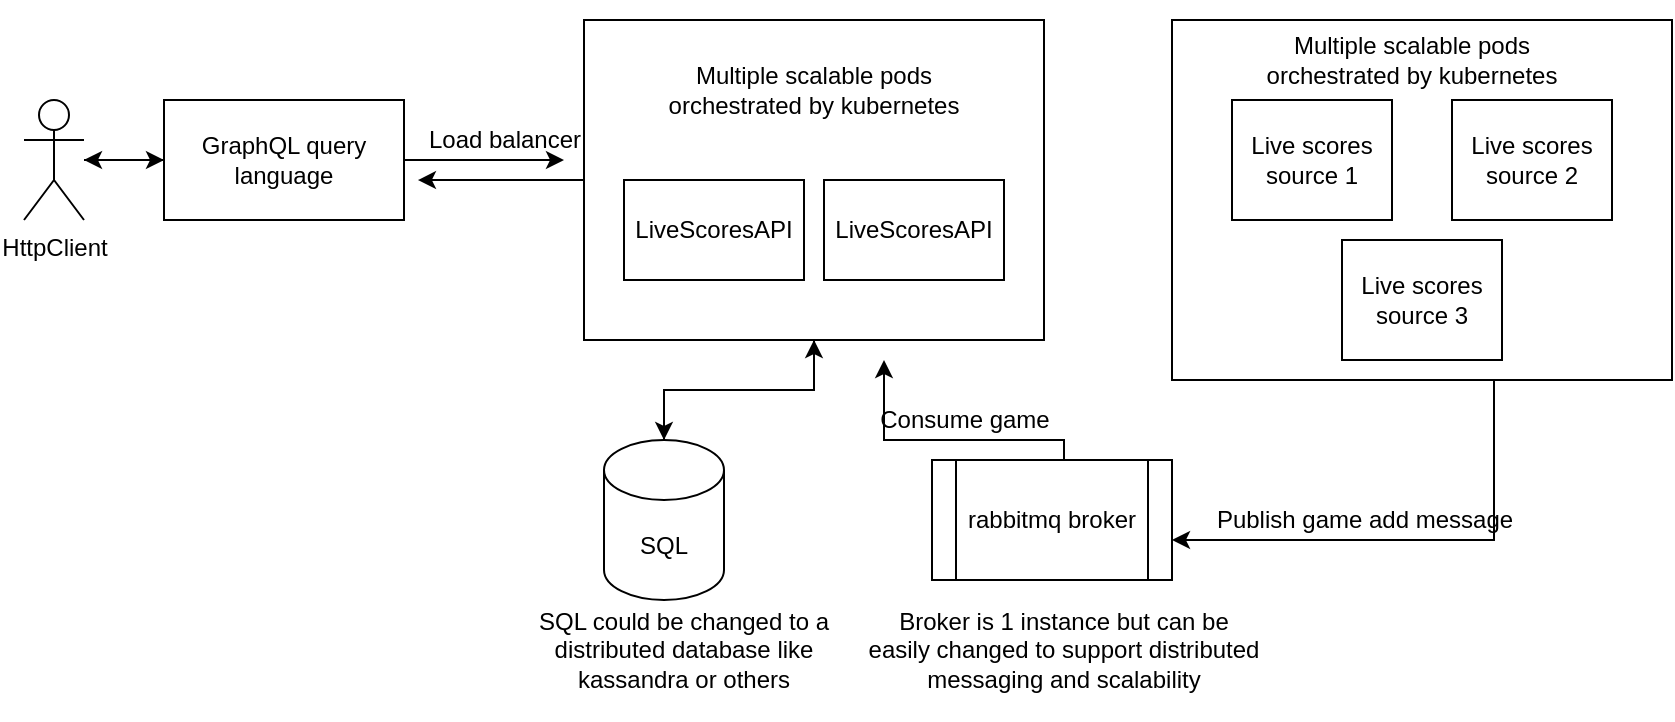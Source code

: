 <mxfile version="13.9.2" type="device"><diagram id="-kEIdzbKWNWX2Me0B34b" name="Page-1"><mxGraphModel dx="782" dy="478" grid="1" gridSize="10" guides="1" tooltips="1" connect="1" arrows="1" fold="1" page="1" pageScale="1" pageWidth="827" pageHeight="1169" math="0" shadow="0"><root><mxCell id="0"/><mxCell id="1" parent="0"/><mxCell id="_pL0v1sT78PQcP-zcMw8-20" style="edgeStyle=orthogonalEdgeStyle;rounded=0;orthogonalLoop=1;jettySize=auto;html=1;entryX=0.5;entryY=0;entryDx=0;entryDy=0;entryPerimeter=0;" edge="1" parent="1" source="_pL0v1sT78PQcP-zcMw8-1" target="_pL0v1sT78PQcP-zcMw8-2"><mxGeometry relative="1" as="geometry"/></mxCell><mxCell id="_pL0v1sT78PQcP-zcMw8-54" style="edgeStyle=orthogonalEdgeStyle;rounded=0;orthogonalLoop=1;jettySize=auto;html=1;entryX=1.058;entryY=0.667;entryDx=0;entryDy=0;entryPerimeter=0;" edge="1" parent="1" source="_pL0v1sT78PQcP-zcMw8-1" target="_pL0v1sT78PQcP-zcMw8-48"><mxGeometry relative="1" as="geometry"/></mxCell><mxCell id="_pL0v1sT78PQcP-zcMw8-1" value="" style="rounded=0;whiteSpace=wrap;html=1;" vertex="1" parent="1"><mxGeometry x="330" y="270" width="230" height="160" as="geometry"/></mxCell><mxCell id="_pL0v1sT78PQcP-zcMw8-25" style="edgeStyle=orthogonalEdgeStyle;rounded=0;orthogonalLoop=1;jettySize=auto;html=1;entryX=0.5;entryY=1;entryDx=0;entryDy=0;" edge="1" parent="1" source="_pL0v1sT78PQcP-zcMw8-2" target="_pL0v1sT78PQcP-zcMw8-1"><mxGeometry relative="1" as="geometry"/></mxCell><mxCell id="_pL0v1sT78PQcP-zcMw8-2" value="SQL" style="shape=cylinder3;whiteSpace=wrap;html=1;boundedLbl=1;backgroundOutline=1;size=15;" vertex="1" parent="1"><mxGeometry x="340" y="480" width="60" height="80" as="geometry"/></mxCell><mxCell id="_pL0v1sT78PQcP-zcMw8-8" style="edgeStyle=orthogonalEdgeStyle;rounded=0;orthogonalLoop=1;jettySize=auto;html=1;" edge="1" parent="1" source="_pL0v1sT78PQcP-zcMw8-3"><mxGeometry relative="1" as="geometry"><mxPoint x="624" y="530" as="targetPoint"/><Array as="points"><mxPoint x="785" y="530"/></Array></mxGeometry></mxCell><mxCell id="_pL0v1sT78PQcP-zcMw8-3" value="" style="rounded=0;whiteSpace=wrap;html=1;" vertex="1" parent="1"><mxGeometry x="624" y="270" width="250" height="180" as="geometry"/></mxCell><mxCell id="_pL0v1sT78PQcP-zcMw8-4" value="Live scores source 1" style="rounded=0;whiteSpace=wrap;html=1;" vertex="1" parent="1"><mxGeometry x="654" y="310" width="80" height="60" as="geometry"/></mxCell><mxCell id="_pL0v1sT78PQcP-zcMw8-5" value="Live scores source 2" style="rounded=0;whiteSpace=wrap;html=1;" vertex="1" parent="1"><mxGeometry x="764" y="310" width="80" height="60" as="geometry"/></mxCell><mxCell id="_pL0v1sT78PQcP-zcMw8-6" value="Live scores source 3" style="rounded=0;whiteSpace=wrap;html=1;" vertex="1" parent="1"><mxGeometry x="709" y="380" width="80" height="60" as="geometry"/></mxCell><mxCell id="_pL0v1sT78PQcP-zcMw8-21" style="edgeStyle=orthogonalEdgeStyle;rounded=0;orthogonalLoop=1;jettySize=auto;html=1;" edge="1" parent="1"><mxGeometry relative="1" as="geometry"><mxPoint x="590" y="490" as="sourcePoint"/><mxPoint x="480" y="440" as="targetPoint"/><Array as="points"><mxPoint x="570" y="490"/><mxPoint x="570" y="480"/><mxPoint x="480" y="480"/></Array></mxGeometry></mxCell><mxCell id="_pL0v1sT78PQcP-zcMw8-9" value="Publish game add message" style="text;html=1;align=center;verticalAlign=middle;resizable=0;points=[];autosize=1;" vertex="1" parent="1"><mxGeometry x="640" y="510" width="160" height="20" as="geometry"/></mxCell><mxCell id="_pL0v1sT78PQcP-zcMw8-10" value="LiveScoresAPI" style="rounded=0;whiteSpace=wrap;html=1;" vertex="1" parent="1"><mxGeometry x="350" y="350" width="90" height="50" as="geometry"/></mxCell><mxCell id="_pL0v1sT78PQcP-zcMw8-13" value="LiveScoresAPI" style="rounded=0;whiteSpace=wrap;html=1;" vertex="1" parent="1"><mxGeometry x="450" y="350" width="90" height="50" as="geometry"/></mxCell><mxCell id="_pL0v1sT78PQcP-zcMw8-15" value="Multiple scalable pods orchestrated by kubernetes" style="text;html=1;strokeColor=none;fillColor=none;align=center;verticalAlign=middle;whiteSpace=wrap;rounded=0;" vertex="1" parent="1"><mxGeometry x="355" y="280" width="180" height="50" as="geometry"/></mxCell><mxCell id="_pL0v1sT78PQcP-zcMw8-22" value="Consume game" style="text;html=1;align=center;verticalAlign=middle;resizable=0;points=[];autosize=1;" vertex="1" parent="1"><mxGeometry x="470" y="460" width="100" height="20" as="geometry"/></mxCell><mxCell id="_pL0v1sT78PQcP-zcMw8-27" value="Multiple scalable pods orchestrated by kubernetes" style="text;html=1;strokeColor=none;fillColor=none;align=center;verticalAlign=middle;whiteSpace=wrap;rounded=0;" vertex="1" parent="1"><mxGeometry x="654" y="260" width="180" height="60" as="geometry"/></mxCell><mxCell id="_pL0v1sT78PQcP-zcMw8-45" value="&lt;span&gt;rabbitmq broker&lt;/span&gt;" style="shape=process;whiteSpace=wrap;html=1;backgroundOutline=1;" vertex="1" parent="1"><mxGeometry x="504" y="490" width="120" height="60" as="geometry"/></mxCell><mxCell id="_pL0v1sT78PQcP-zcMw8-53" style="edgeStyle=orthogonalEdgeStyle;rounded=0;orthogonalLoop=1;jettySize=auto;html=1;entryX=0;entryY=0.5;entryDx=0;entryDy=0;" edge="1" parent="1" source="_pL0v1sT78PQcP-zcMw8-46" target="_pL0v1sT78PQcP-zcMw8-48"><mxGeometry relative="1" as="geometry"/></mxCell><mxCell id="_pL0v1sT78PQcP-zcMw8-46" value="HttpClient" style="shape=umlActor;verticalLabelPosition=bottom;verticalAlign=top;html=1;outlineConnect=0;" vertex="1" parent="1"><mxGeometry x="50" y="310" width="30" height="60" as="geometry"/></mxCell><mxCell id="_pL0v1sT78PQcP-zcMw8-49" style="edgeStyle=orthogonalEdgeStyle;rounded=0;orthogonalLoop=1;jettySize=auto;html=1;" edge="1" parent="1" source="_pL0v1sT78PQcP-zcMw8-48"><mxGeometry relative="1" as="geometry"><mxPoint x="320" y="340" as="targetPoint"/></mxGeometry></mxCell><mxCell id="_pL0v1sT78PQcP-zcMw8-55" style="edgeStyle=orthogonalEdgeStyle;rounded=0;orthogonalLoop=1;jettySize=auto;html=1;" edge="1" parent="1" source="_pL0v1sT78PQcP-zcMw8-48" target="_pL0v1sT78PQcP-zcMw8-46"><mxGeometry relative="1" as="geometry"/></mxCell><mxCell id="_pL0v1sT78PQcP-zcMw8-48" value="GraphQL query language" style="rounded=0;whiteSpace=wrap;html=1;" vertex="1" parent="1"><mxGeometry x="120" y="310" width="120" height="60" as="geometry"/></mxCell><mxCell id="_pL0v1sT78PQcP-zcMw8-51" value="Load balancer" style="text;html=1;align=center;verticalAlign=middle;resizable=0;points=[];autosize=1;" vertex="1" parent="1"><mxGeometry x="245" y="320" width="90" height="20" as="geometry"/></mxCell><mxCell id="_pL0v1sT78PQcP-zcMw8-57" value="SQL could be changed to a distributed database like kassandra or others" style="text;html=1;strokeColor=none;fillColor=none;align=center;verticalAlign=middle;whiteSpace=wrap;rounded=0;" vertex="1" parent="1"><mxGeometry x="290" y="575" width="180" height="20" as="geometry"/></mxCell><mxCell id="_pL0v1sT78PQcP-zcMw8-58" value="Broker is 1 instance but can be easily changed to support distributed messaging and scalability" style="text;html=1;strokeColor=none;fillColor=none;align=center;verticalAlign=middle;whiteSpace=wrap;rounded=0;" vertex="1" parent="1"><mxGeometry x="470" y="550" width="200" height="70" as="geometry"/></mxCell></root></mxGraphModel></diagram></mxfile>